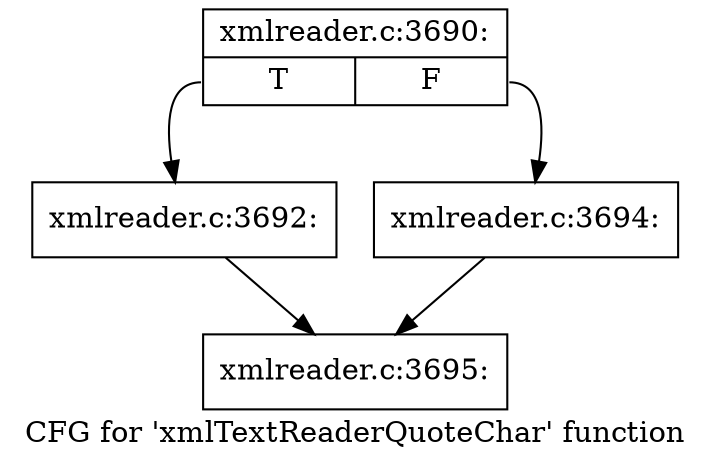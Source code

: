digraph "CFG for 'xmlTextReaderQuoteChar' function" {
	label="CFG for 'xmlTextReaderQuoteChar' function";

	Node0x481f6f0 [shape=record,label="{xmlreader.c:3690:|{<s0>T|<s1>F}}"];
	Node0x481f6f0:s0 -> Node0x481ec40;
	Node0x481f6f0:s1 -> Node0x481f910;
	Node0x481ec40 [shape=record,label="{xmlreader.c:3692:}"];
	Node0x481ec40 -> Node0x481fa20;
	Node0x481f910 [shape=record,label="{xmlreader.c:3694:}"];
	Node0x481f910 -> Node0x481fa20;
	Node0x481fa20 [shape=record,label="{xmlreader.c:3695:}"];
}
